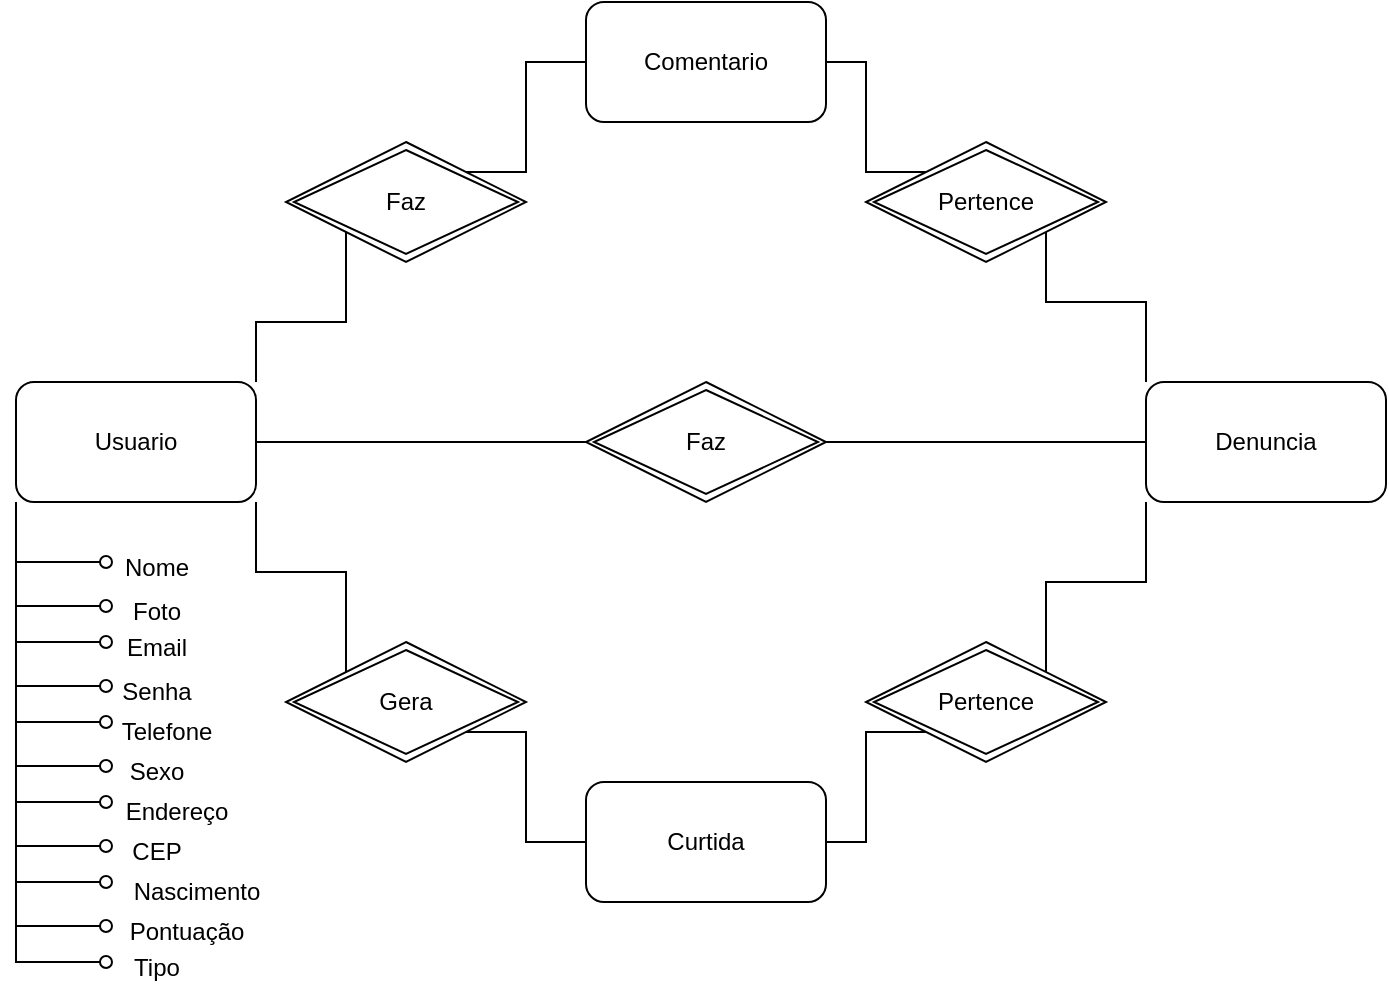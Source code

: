 <mxfile version="24.7.6">
  <diagram id="R2lEEEUBdFMjLlhIrx00" name="Page-1">
    <mxGraphModel dx="1050" dy="522" grid="1" gridSize="10" guides="1" tooltips="1" connect="1" arrows="1" fold="1" page="1" pageScale="1" pageWidth="850" pageHeight="1100" math="0" shadow="0" extFonts="Permanent Marker^https://fonts.googleapis.com/css?family=Permanent+Marker">
      <root>
        <mxCell id="0" />
        <mxCell id="1" parent="0" />
        <mxCell id="3GI-PbOrRTQjTO0kU0_V-10" style="edgeStyle=orthogonalEdgeStyle;rounded=0;orthogonalLoop=1;jettySize=auto;html=1;exitX=1;exitY=0;exitDx=0;exitDy=0;entryX=0;entryY=1;entryDx=0;entryDy=0;endArrow=none;endFill=0;" edge="1" parent="1" source="3GI-PbOrRTQjTO0kU0_V-1" target="3GI-PbOrRTQjTO0kU0_V-5">
          <mxGeometry relative="1" as="geometry" />
        </mxCell>
        <mxCell id="3GI-PbOrRTQjTO0kU0_V-12" style="edgeStyle=orthogonalEdgeStyle;rounded=0;orthogonalLoop=1;jettySize=auto;html=1;exitX=1;exitY=1;exitDx=0;exitDy=0;entryX=0;entryY=0;entryDx=0;entryDy=0;endArrow=none;endFill=0;" edge="1" parent="1" source="3GI-PbOrRTQjTO0kU0_V-1" target="3GI-PbOrRTQjTO0kU0_V-6">
          <mxGeometry relative="1" as="geometry" />
        </mxCell>
        <mxCell id="3GI-PbOrRTQjTO0kU0_V-14" style="edgeStyle=orthogonalEdgeStyle;rounded=0;orthogonalLoop=1;jettySize=auto;html=1;exitX=1;exitY=0.5;exitDx=0;exitDy=0;entryX=0;entryY=0.5;entryDx=0;entryDy=0;endArrow=none;endFill=0;" edge="1" parent="1" source="3GI-PbOrRTQjTO0kU0_V-1" target="3GI-PbOrRTQjTO0kU0_V-7">
          <mxGeometry relative="1" as="geometry" />
        </mxCell>
        <mxCell id="3GI-PbOrRTQjTO0kU0_V-21" style="edgeStyle=orthogonalEdgeStyle;rounded=0;orthogonalLoop=1;jettySize=auto;html=1;exitX=0;exitY=1;exitDx=0;exitDy=0;endArrow=oval;endFill=0;" edge="1" parent="1" source="3GI-PbOrRTQjTO0kU0_V-1">
          <mxGeometry relative="1" as="geometry">
            <mxPoint x="110" y="300" as="targetPoint" />
            <Array as="points">
              <mxPoint x="65" y="300" />
            </Array>
          </mxGeometry>
        </mxCell>
        <mxCell id="3GI-PbOrRTQjTO0kU0_V-1" value="Usuario" style="rounded=1;whiteSpace=wrap;html=1;" vertex="1" parent="1">
          <mxGeometry x="65" y="210" width="120" height="60" as="geometry" />
        </mxCell>
        <mxCell id="3GI-PbOrRTQjTO0kU0_V-2" value="Denuncia" style="rounded=1;whiteSpace=wrap;html=1;" vertex="1" parent="1">
          <mxGeometry x="630" y="210" width="120" height="60" as="geometry" />
        </mxCell>
        <mxCell id="3GI-PbOrRTQjTO0kU0_V-16" style="edgeStyle=orthogonalEdgeStyle;rounded=0;orthogonalLoop=1;jettySize=auto;html=1;exitX=1;exitY=0.5;exitDx=0;exitDy=0;entryX=0;entryY=0;entryDx=0;entryDy=0;endArrow=none;endFill=0;" edge="1" parent="1" source="3GI-PbOrRTQjTO0kU0_V-3" target="3GI-PbOrRTQjTO0kU0_V-8">
          <mxGeometry relative="1" as="geometry">
            <Array as="points">
              <mxPoint x="490" y="50" />
              <mxPoint x="490" y="105" />
            </Array>
          </mxGeometry>
        </mxCell>
        <mxCell id="3GI-PbOrRTQjTO0kU0_V-3" value="Comentario" style="rounded=1;whiteSpace=wrap;html=1;" vertex="1" parent="1">
          <mxGeometry x="350" y="20" width="120" height="60" as="geometry" />
        </mxCell>
        <mxCell id="3GI-PbOrRTQjTO0kU0_V-17" style="edgeStyle=orthogonalEdgeStyle;rounded=0;orthogonalLoop=1;jettySize=auto;html=1;exitX=1;exitY=0.5;exitDx=0;exitDy=0;entryX=0;entryY=1;entryDx=0;entryDy=0;endArrow=none;endFill=0;" edge="1" parent="1" source="3GI-PbOrRTQjTO0kU0_V-4" target="3GI-PbOrRTQjTO0kU0_V-9">
          <mxGeometry relative="1" as="geometry">
            <Array as="points">
              <mxPoint x="490" y="440" />
              <mxPoint x="490" y="385" />
            </Array>
          </mxGeometry>
        </mxCell>
        <mxCell id="3GI-PbOrRTQjTO0kU0_V-4" value="Curtida" style="rounded=1;whiteSpace=wrap;html=1;" vertex="1" parent="1">
          <mxGeometry x="350" y="410" width="120" height="60" as="geometry" />
        </mxCell>
        <mxCell id="3GI-PbOrRTQjTO0kU0_V-11" style="edgeStyle=orthogonalEdgeStyle;rounded=0;orthogonalLoop=1;jettySize=auto;html=1;exitX=1;exitY=0;exitDx=0;exitDy=0;entryX=0;entryY=0.5;entryDx=0;entryDy=0;endArrow=none;endFill=0;" edge="1" parent="1" source="3GI-PbOrRTQjTO0kU0_V-5" target="3GI-PbOrRTQjTO0kU0_V-3">
          <mxGeometry relative="1" as="geometry">
            <Array as="points">
              <mxPoint x="320" y="105" />
              <mxPoint x="320" y="50" />
            </Array>
          </mxGeometry>
        </mxCell>
        <mxCell id="3GI-PbOrRTQjTO0kU0_V-5" value="Faz" style="shape=rhombus;double=1;perimeter=rhombusPerimeter;whiteSpace=wrap;html=1;align=center;" vertex="1" parent="1">
          <mxGeometry x="200" y="90" width="120" height="60" as="geometry" />
        </mxCell>
        <mxCell id="3GI-PbOrRTQjTO0kU0_V-13" style="edgeStyle=orthogonalEdgeStyle;rounded=0;orthogonalLoop=1;jettySize=auto;html=1;exitX=1;exitY=1;exitDx=0;exitDy=0;entryX=0;entryY=0.5;entryDx=0;entryDy=0;endArrow=none;endFill=0;" edge="1" parent="1" source="3GI-PbOrRTQjTO0kU0_V-6" target="3GI-PbOrRTQjTO0kU0_V-4">
          <mxGeometry relative="1" as="geometry">
            <Array as="points">
              <mxPoint x="320" y="385" />
              <mxPoint x="320" y="440" />
            </Array>
          </mxGeometry>
        </mxCell>
        <mxCell id="3GI-PbOrRTQjTO0kU0_V-6" value="Gera" style="shape=rhombus;double=1;perimeter=rhombusPerimeter;whiteSpace=wrap;html=1;align=center;" vertex="1" parent="1">
          <mxGeometry x="200" y="340" width="120" height="60" as="geometry" />
        </mxCell>
        <mxCell id="3GI-PbOrRTQjTO0kU0_V-15" style="edgeStyle=orthogonalEdgeStyle;rounded=0;orthogonalLoop=1;jettySize=auto;html=1;exitX=1;exitY=0.5;exitDx=0;exitDy=0;entryX=0;entryY=0.5;entryDx=0;entryDy=0;endArrow=none;endFill=0;" edge="1" parent="1" source="3GI-PbOrRTQjTO0kU0_V-7" target="3GI-PbOrRTQjTO0kU0_V-2">
          <mxGeometry relative="1" as="geometry" />
        </mxCell>
        <mxCell id="3GI-PbOrRTQjTO0kU0_V-7" value="Faz" style="shape=rhombus;double=1;perimeter=rhombusPerimeter;whiteSpace=wrap;html=1;align=center;" vertex="1" parent="1">
          <mxGeometry x="350" y="210" width="120" height="60" as="geometry" />
        </mxCell>
        <mxCell id="3GI-PbOrRTQjTO0kU0_V-19" style="edgeStyle=orthogonalEdgeStyle;rounded=0;orthogonalLoop=1;jettySize=auto;html=1;exitX=1;exitY=1;exitDx=0;exitDy=0;entryX=0;entryY=0;entryDx=0;entryDy=0;endArrow=none;endFill=0;" edge="1" parent="1" source="3GI-PbOrRTQjTO0kU0_V-8" target="3GI-PbOrRTQjTO0kU0_V-2">
          <mxGeometry relative="1" as="geometry">
            <Array as="points">
              <mxPoint x="580" y="170" />
              <mxPoint x="630" y="170" />
            </Array>
          </mxGeometry>
        </mxCell>
        <mxCell id="3GI-PbOrRTQjTO0kU0_V-8" value="Pertence" style="shape=rhombus;double=1;perimeter=rhombusPerimeter;whiteSpace=wrap;html=1;align=center;" vertex="1" parent="1">
          <mxGeometry x="490" y="90" width="120" height="60" as="geometry" />
        </mxCell>
        <mxCell id="3GI-PbOrRTQjTO0kU0_V-18" style="edgeStyle=orthogonalEdgeStyle;rounded=0;orthogonalLoop=1;jettySize=auto;html=1;exitX=1;exitY=0;exitDx=0;exitDy=0;entryX=0;entryY=1;entryDx=0;entryDy=0;endArrow=none;endFill=0;" edge="1" parent="1" source="3GI-PbOrRTQjTO0kU0_V-9" target="3GI-PbOrRTQjTO0kU0_V-2">
          <mxGeometry relative="1" as="geometry">
            <Array as="points">
              <mxPoint x="580" y="310" />
              <mxPoint x="630" y="310" />
            </Array>
          </mxGeometry>
        </mxCell>
        <mxCell id="3GI-PbOrRTQjTO0kU0_V-9" value="Pertence" style="shape=rhombus;double=1;perimeter=rhombusPerimeter;whiteSpace=wrap;html=1;align=center;" vertex="1" parent="1">
          <mxGeometry x="490" y="340" width="120" height="60" as="geometry" />
        </mxCell>
        <mxCell id="3GI-PbOrRTQjTO0kU0_V-22" value="Nome" style="text;html=1;align=center;verticalAlign=middle;resizable=0;points=[];autosize=1;strokeColor=none;fillColor=none;" vertex="1" parent="1">
          <mxGeometry x="105" y="288" width="60" height="30" as="geometry" />
        </mxCell>
        <mxCell id="3GI-PbOrRTQjTO0kU0_V-23" style="edgeStyle=orthogonalEdgeStyle;rounded=0;orthogonalLoop=1;jettySize=auto;html=1;exitX=0;exitY=1;exitDx=0;exitDy=0;endArrow=oval;endFill=0;" edge="1" parent="1" source="3GI-PbOrRTQjTO0kU0_V-1">
          <mxGeometry relative="1" as="geometry">
            <mxPoint x="110" y="322" as="targetPoint" />
            <mxPoint x="65" y="292" as="sourcePoint" />
            <Array as="points">
              <mxPoint x="65" y="322" />
            </Array>
          </mxGeometry>
        </mxCell>
        <mxCell id="3GI-PbOrRTQjTO0kU0_V-24" value="Foto" style="text;html=1;align=center;verticalAlign=middle;resizable=0;points=[];autosize=1;strokeColor=none;fillColor=none;" vertex="1" parent="1">
          <mxGeometry x="110" y="310" width="50" height="30" as="geometry" />
        </mxCell>
        <mxCell id="3GI-PbOrRTQjTO0kU0_V-25" style="edgeStyle=orthogonalEdgeStyle;rounded=0;orthogonalLoop=1;jettySize=auto;html=1;exitX=0;exitY=1;exitDx=0;exitDy=0;endArrow=oval;endFill=0;" edge="1" parent="1" source="3GI-PbOrRTQjTO0kU0_V-1">
          <mxGeometry relative="1" as="geometry">
            <mxPoint x="110" y="340" as="targetPoint" />
            <mxPoint x="65" y="310" as="sourcePoint" />
            <Array as="points">
              <mxPoint x="65" y="340" />
            </Array>
          </mxGeometry>
        </mxCell>
        <mxCell id="3GI-PbOrRTQjTO0kU0_V-26" value="Email" style="text;html=1;align=center;verticalAlign=middle;resizable=0;points=[];autosize=1;strokeColor=none;fillColor=none;" vertex="1" parent="1">
          <mxGeometry x="110" y="328" width="50" height="30" as="geometry" />
        </mxCell>
        <mxCell id="3GI-PbOrRTQjTO0kU0_V-27" style="edgeStyle=orthogonalEdgeStyle;rounded=0;orthogonalLoop=1;jettySize=auto;html=1;exitX=0;exitY=1;exitDx=0;exitDy=0;endArrow=oval;endFill=0;" edge="1" parent="1" source="3GI-PbOrRTQjTO0kU0_V-1">
          <mxGeometry relative="1" as="geometry">
            <mxPoint x="110" y="362" as="targetPoint" />
            <mxPoint x="65" y="310" as="sourcePoint" />
            <Array as="points">
              <mxPoint x="65" y="362" />
            </Array>
          </mxGeometry>
        </mxCell>
        <mxCell id="3GI-PbOrRTQjTO0kU0_V-28" value="Senha" style="text;html=1;align=center;verticalAlign=middle;resizable=0;points=[];autosize=1;strokeColor=none;fillColor=none;" vertex="1" parent="1">
          <mxGeometry x="105" y="350" width="60" height="30" as="geometry" />
        </mxCell>
        <mxCell id="3GI-PbOrRTQjTO0kU0_V-29" style="edgeStyle=orthogonalEdgeStyle;rounded=0;orthogonalLoop=1;jettySize=auto;html=1;exitX=0;exitY=1;exitDx=0;exitDy=0;endArrow=oval;endFill=0;" edge="1" parent="1" source="3GI-PbOrRTQjTO0kU0_V-1">
          <mxGeometry relative="1" as="geometry">
            <mxPoint x="110" y="380" as="targetPoint" />
            <mxPoint x="65" y="350" as="sourcePoint" />
            <Array as="points">
              <mxPoint x="65" y="380" />
            </Array>
          </mxGeometry>
        </mxCell>
        <mxCell id="3GI-PbOrRTQjTO0kU0_V-30" value="Telefone" style="text;html=1;align=center;verticalAlign=middle;resizable=0;points=[];autosize=1;strokeColor=none;fillColor=none;" vertex="1" parent="1">
          <mxGeometry x="105" y="370" width="70" height="30" as="geometry" />
        </mxCell>
        <mxCell id="3GI-PbOrRTQjTO0kU0_V-31" style="edgeStyle=orthogonalEdgeStyle;rounded=0;orthogonalLoop=1;jettySize=auto;html=1;exitX=0;exitY=1;exitDx=0;exitDy=0;endArrow=oval;endFill=0;" edge="1" parent="1" source="3GI-PbOrRTQjTO0kU0_V-1">
          <mxGeometry relative="1" as="geometry">
            <mxPoint x="110" y="402" as="targetPoint" />
            <mxPoint x="65" y="350" as="sourcePoint" />
            <Array as="points">
              <mxPoint x="65" y="402" />
            </Array>
          </mxGeometry>
        </mxCell>
        <mxCell id="3GI-PbOrRTQjTO0kU0_V-32" value="Sexo" style="text;html=1;align=center;verticalAlign=middle;resizable=0;points=[];autosize=1;strokeColor=none;fillColor=none;" vertex="1" parent="1">
          <mxGeometry x="110" y="390" width="50" height="30" as="geometry" />
        </mxCell>
        <mxCell id="3GI-PbOrRTQjTO0kU0_V-33" style="edgeStyle=orthogonalEdgeStyle;rounded=0;orthogonalLoop=1;jettySize=auto;html=1;exitX=0;exitY=1;exitDx=0;exitDy=0;endArrow=oval;endFill=0;" edge="1" parent="1" source="3GI-PbOrRTQjTO0kU0_V-1">
          <mxGeometry relative="1" as="geometry">
            <mxPoint x="110" y="420" as="targetPoint" />
            <mxPoint x="65" y="350" as="sourcePoint" />
            <Array as="points">
              <mxPoint x="65" y="420" />
            </Array>
          </mxGeometry>
        </mxCell>
        <mxCell id="3GI-PbOrRTQjTO0kU0_V-34" value="Endereço" style="text;html=1;align=center;verticalAlign=middle;resizable=0;points=[];autosize=1;strokeColor=none;fillColor=none;" vertex="1" parent="1">
          <mxGeometry x="110" y="410" width="70" height="30" as="geometry" />
        </mxCell>
        <mxCell id="3GI-PbOrRTQjTO0kU0_V-35" style="edgeStyle=orthogonalEdgeStyle;rounded=0;orthogonalLoop=1;jettySize=auto;html=1;endArrow=oval;endFill=0;" edge="1" parent="1">
          <mxGeometry relative="1" as="geometry">
            <mxPoint x="110" y="442" as="targetPoint" />
            <mxPoint x="65" y="270" as="sourcePoint" />
            <Array as="points">
              <mxPoint x="65" y="442" />
            </Array>
          </mxGeometry>
        </mxCell>
        <mxCell id="3GI-PbOrRTQjTO0kU0_V-36" value="CEP" style="text;html=1;align=center;verticalAlign=middle;resizable=0;points=[];autosize=1;strokeColor=none;fillColor=none;" vertex="1" parent="1">
          <mxGeometry x="110" y="430" width="50" height="30" as="geometry" />
        </mxCell>
        <mxCell id="3GI-PbOrRTQjTO0kU0_V-38" style="edgeStyle=orthogonalEdgeStyle;rounded=0;orthogonalLoop=1;jettySize=auto;html=1;exitX=0;exitY=1;exitDx=0;exitDy=0;endArrow=oval;endFill=0;" edge="1" parent="1" source="3GI-PbOrRTQjTO0kU0_V-1">
          <mxGeometry relative="1" as="geometry">
            <mxPoint x="110" y="460" as="targetPoint" />
            <mxPoint x="65" y="430" as="sourcePoint" />
            <Array as="points">
              <mxPoint x="65" y="460" />
            </Array>
          </mxGeometry>
        </mxCell>
        <mxCell id="3GI-PbOrRTQjTO0kU0_V-39" value="Nascimento" style="text;html=1;align=center;verticalAlign=middle;resizable=0;points=[];autosize=1;strokeColor=none;fillColor=none;" vertex="1" parent="1">
          <mxGeometry x="110" y="450" width="90" height="30" as="geometry" />
        </mxCell>
        <mxCell id="3GI-PbOrRTQjTO0kU0_V-40" style="edgeStyle=orthogonalEdgeStyle;rounded=0;orthogonalLoop=1;jettySize=auto;html=1;exitX=0;exitY=1;exitDx=0;exitDy=0;endArrow=oval;endFill=0;" edge="1" parent="1" source="3GI-PbOrRTQjTO0kU0_V-1">
          <mxGeometry relative="1" as="geometry">
            <mxPoint x="110" y="482" as="targetPoint" />
            <mxPoint x="65" y="430" as="sourcePoint" />
            <Array as="points">
              <mxPoint x="65" y="482" />
            </Array>
          </mxGeometry>
        </mxCell>
        <mxCell id="3GI-PbOrRTQjTO0kU0_V-41" value="Pontuação" style="text;html=1;align=center;verticalAlign=middle;resizable=0;points=[];autosize=1;strokeColor=none;fillColor=none;" vertex="1" parent="1">
          <mxGeometry x="110" y="470" width="80" height="30" as="geometry" />
        </mxCell>
        <mxCell id="3GI-PbOrRTQjTO0kU0_V-42" style="edgeStyle=orthogonalEdgeStyle;rounded=0;orthogonalLoop=1;jettySize=auto;html=1;exitX=0;exitY=1;exitDx=0;exitDy=0;endArrow=oval;endFill=0;" edge="1" parent="1" source="3GI-PbOrRTQjTO0kU0_V-1">
          <mxGeometry relative="1" as="geometry">
            <mxPoint x="110" y="500" as="targetPoint" />
            <mxPoint x="65" y="430" as="sourcePoint" />
            <Array as="points">
              <mxPoint x="65" y="500" />
            </Array>
          </mxGeometry>
        </mxCell>
        <mxCell id="3GI-PbOrRTQjTO0kU0_V-43" value="Tipo" style="text;html=1;align=center;verticalAlign=middle;resizable=0;points=[];autosize=1;strokeColor=none;fillColor=none;" vertex="1" parent="1">
          <mxGeometry x="110" y="488" width="50" height="30" as="geometry" />
        </mxCell>
      </root>
    </mxGraphModel>
  </diagram>
</mxfile>
